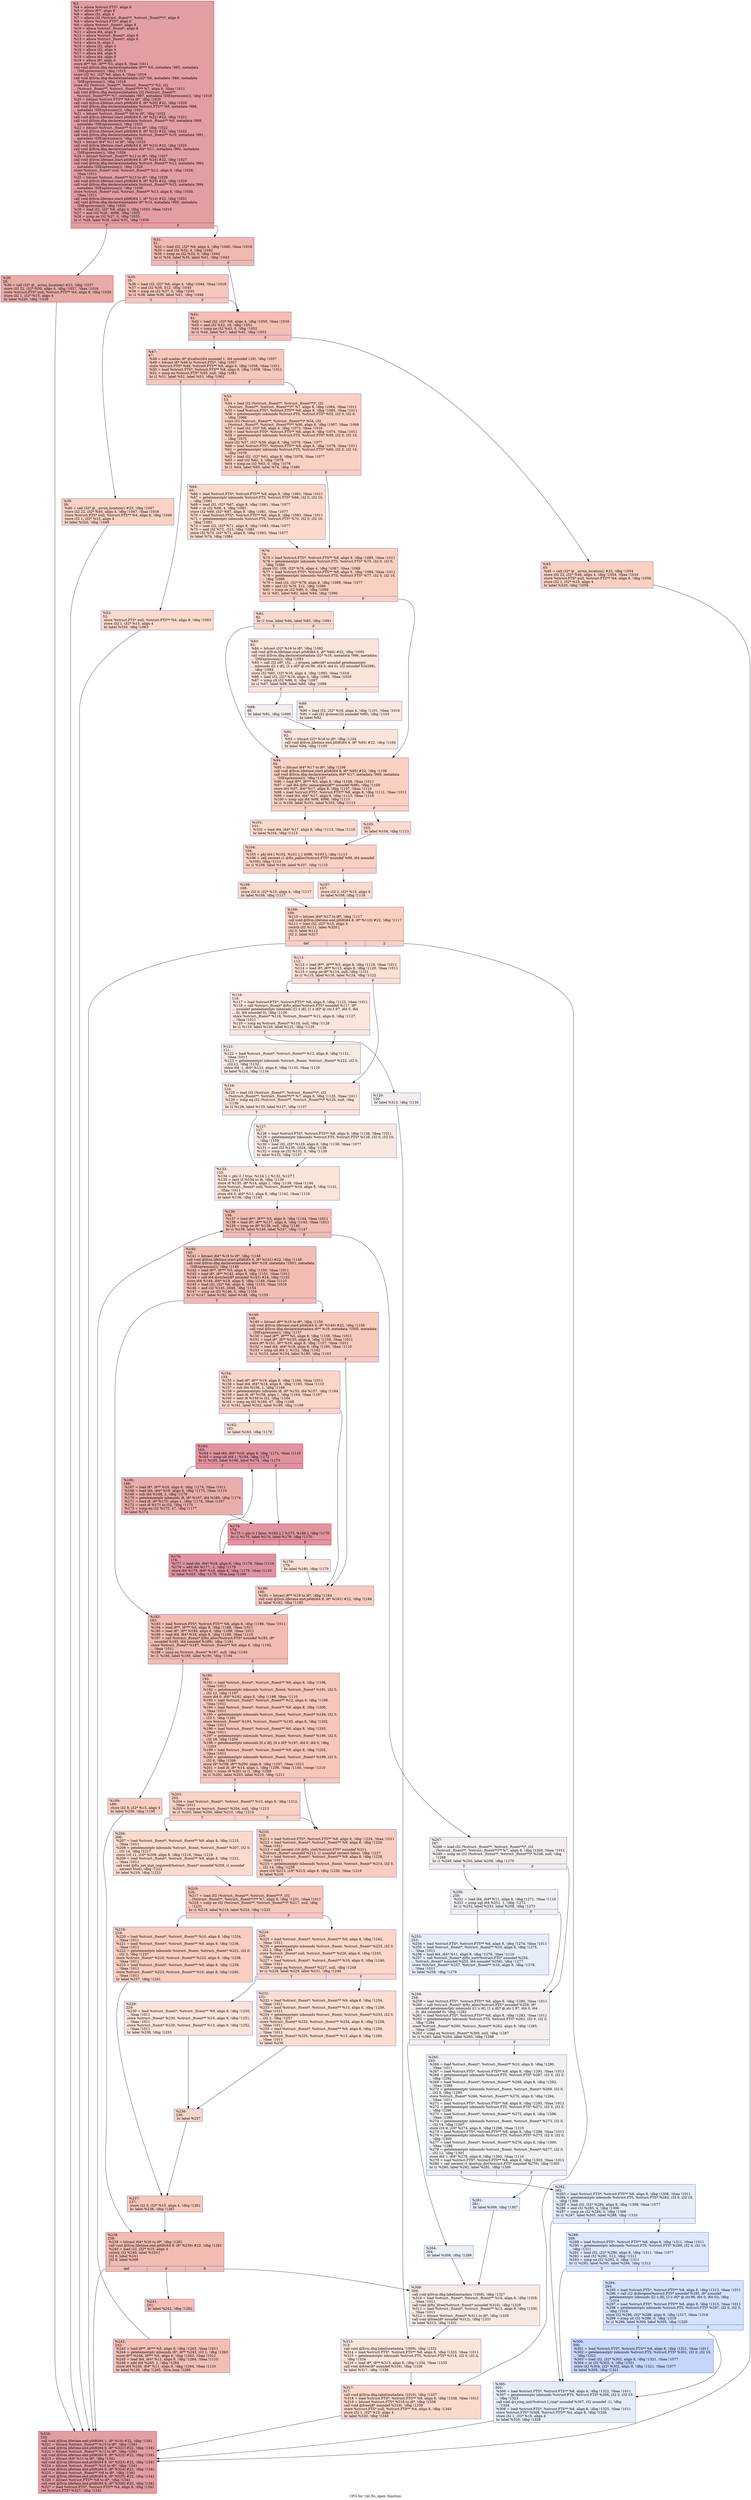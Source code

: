 digraph "CFG for 'rpl_fts_open' function" {
	label="CFG for 'rpl_fts_open' function";

	Node0x2392130 [shape=record,color="#b70d28ff", style=filled, fillcolor="#be242e70",label="{%3:\l  %4 = alloca %struct.FTS*, align 8\l  %5 = alloca i8**, align 8\l  %6 = alloca i32, align 4\l  %7 = alloca i32 (%struct._ftsent**, %struct._ftsent**)*, align 8\l  %8 = alloca %struct.FTS*, align 8\l  %9 = alloca %struct._ftsent*, align 8\l  %10 = alloca %struct._ftsent*, align 8\l  %11 = alloca i64, align 8\l  %12 = alloca %struct._ftsent*, align 8\l  %13 = alloca %struct._ftsent*, align 8\l  %14 = alloca i8, align 1\l  %15 = alloca i32, align 4\l  %16 = alloca i32, align 4\l  %17 = alloca i64, align 8\l  %18 = alloca i64, align 8\l  %19 = alloca i8*, align 8\l  store i8** %0, i8*** %5, align 8, !tbaa !1011\l  call void @llvm.dbg.declare(metadata i8*** %5, metadata !985, metadata\l... !DIExpression()), !dbg !1015\l  store i32 %1, i32* %6, align 4, !tbaa !1016\l  call void @llvm.dbg.declare(metadata i32* %6, metadata !986, metadata\l... !DIExpression()), !dbg !1018\l  store i32 (%struct._ftsent**, %struct._ftsent**)* %2, i32\l... (%struct._ftsent**, %struct._ftsent**)** %7, align 8, !tbaa !1011\l  call void @llvm.dbg.declare(metadata i32 (%struct._ftsent**,\l... %struct._ftsent**)** %7, metadata !987, metadata !DIExpression()), !dbg !1019\l  %20 = bitcast %struct.FTS** %8 to i8*, !dbg !1020\l  call void @llvm.lifetime.start.p0i8(i64 8, i8* %20) #22, !dbg !1020\l  call void @llvm.dbg.declare(metadata %struct.FTS** %8, metadata !988,\l... metadata !DIExpression()), !dbg !1021\l  %21 = bitcast %struct._ftsent** %9 to i8*, !dbg !1022\l  call void @llvm.lifetime.start.p0i8(i64 8, i8* %21) #22, !dbg !1022\l  call void @llvm.dbg.declare(metadata %struct._ftsent** %9, metadata !989,\l... metadata !DIExpression()), !dbg !1023\l  %22 = bitcast %struct._ftsent** %10 to i8*, !dbg !1022\l  call void @llvm.lifetime.start.p0i8(i64 8, i8* %22) #22, !dbg !1022\l  call void @llvm.dbg.declare(metadata %struct._ftsent** %10, metadata !991,\l... metadata !DIExpression()), !dbg !1024\l  %23 = bitcast i64* %11 to i8*, !dbg !1025\l  call void @llvm.lifetime.start.p0i8(i64 8, i8* %23) #22, !dbg !1025\l  call void @llvm.dbg.declare(metadata i64* %11, metadata !992, metadata\l... !DIExpression()), !dbg !1026\l  %24 = bitcast %struct._ftsent** %12 to i8*, !dbg !1027\l  call void @llvm.lifetime.start.p0i8(i64 8, i8* %24) #22, !dbg !1027\l  call void @llvm.dbg.declare(metadata %struct._ftsent** %12, metadata !993,\l... metadata !DIExpression()), !dbg !1028\l  store %struct._ftsent* null, %struct._ftsent** %12, align 8, !dbg !1028,\l... !tbaa !1011\l  %25 = bitcast %struct._ftsent** %13 to i8*, !dbg !1029\l  call void @llvm.lifetime.start.p0i8(i64 8, i8* %25) #22, !dbg !1029\l  call void @llvm.dbg.declare(metadata %struct._ftsent** %13, metadata !994,\l... metadata !DIExpression()), !dbg !1030\l  store %struct._ftsent* null, %struct._ftsent** %13, align 8, !dbg !1030,\l... !tbaa !1011\l  call void @llvm.lifetime.start.p0i8(i64 1, i8* %14) #22, !dbg !1031\l  call void @llvm.dbg.declare(metadata i8* %14, metadata !995, metadata\l... !DIExpression()), !dbg !1032\l  %26 = load i32, i32* %6, align 4, !dbg !1033, !tbaa !1016\l  %27 = and i32 %26, -4096, !dbg !1035\l  %28 = icmp ne i32 %27, 0, !dbg !1035\l  br i1 %28, label %29, label %31, !dbg !1036\l|{<s0>T|<s1>F}}"];
	Node0x2392130:s0 -> Node0x2392420;
	Node0x2392130:s1 -> Node0x2392470;
	Node0x2392420 [shape=record,color="#b70d28ff", style=filled, fillcolor="#cc403a70",label="{%29:\l29:                                               \l  %30 = call i32* @__errno_location() #23, !dbg !1037\l  store i32 22, i32* %30, align 4, !dbg !1037, !tbaa !1016\l  store %struct.FTS* null, %struct.FTS** %4, align 8, !dbg !1039\l  store i32 1, i32* %15, align 4\l  br label %320, !dbg !1039\l}"];
	Node0x2392420 -> Node0x2393aa0;
	Node0x2392470 [shape=record,color="#3d50c3ff", style=filled, fillcolor="#dc5d4a70",label="{%31:\l31:                                               \l  %32 = load i32, i32* %6, align 4, !dbg !1040, !tbaa !1016\l  %33 = and i32 %32, 4, !dbg !1042\l  %34 = icmp ne i32 %33, 0, !dbg !1042\l  br i1 %34, label %35, label %41, !dbg !1043\l|{<s0>T|<s1>F}}"];
	Node0x2392470:s0 -> Node0x23924c0;
	Node0x2392470:s1 -> Node0x2392560;
	Node0x23924c0 [shape=record,color="#3d50c3ff", style=filled, fillcolor="#ec7f6370",label="{%35:\l35:                                               \l  %36 = load i32, i32* %6, align 4, !dbg !1044, !tbaa !1016\l  %37 = and i32 %36, 512, !dbg !1045\l  %38 = icmp ne i32 %37, 0, !dbg !1045\l  br i1 %38, label %39, label %41, !dbg !1046\l|{<s0>T|<s1>F}}"];
	Node0x23924c0:s0 -> Node0x2392510;
	Node0x23924c0:s1 -> Node0x2392560;
	Node0x2392510 [shape=record,color="#3d50c3ff", style=filled, fillcolor="#f4987a70",label="{%39:\l39:                                               \l  %40 = call i32* @__errno_location() #23, !dbg !1047\l  store i32 22, i32* %40, align 4, !dbg !1047, !tbaa !1016\l  store %struct.FTS* null, %struct.FTS** %4, align 8, !dbg !1049\l  store i32 1, i32* %15, align 4\l  br label %320, !dbg !1049\l}"];
	Node0x2392510 -> Node0x2393aa0;
	Node0x2392560 [shape=record,color="#3d50c3ff", style=filled, fillcolor="#e36c5570",label="{%41:\l41:                                               \l  %42 = load i32, i32* %6, align 4, !dbg !1050, !tbaa !1016\l  %43 = and i32 %42, 18, !dbg !1052\l  %44 = icmp ne i32 %43, 0, !dbg !1052\l  br i1 %44, label %47, label %45, !dbg !1053\l|{<s0>T|<s1>F}}"];
	Node0x2392560:s0 -> Node0x2392600;
	Node0x2392560:s1 -> Node0x23925b0;
	Node0x23925b0 [shape=record,color="#3d50c3ff", style=filled, fillcolor="#f3947570",label="{%45:\l45:                                               \l  %46 = call i32* @__errno_location() #23, !dbg !1054\l  store i32 22, i32* %46, align 4, !dbg !1054, !tbaa !1016\l  store %struct.FTS* null, %struct.FTS** %4, align 8, !dbg !1056\l  store i32 1, i32* %15, align 4\l  br label %320, !dbg !1056\l}"];
	Node0x23925b0 -> Node0x2393aa0;
	Node0x2392600 [shape=record,color="#3d50c3ff", style=filled, fillcolor="#ec7f6370",label="{%47:\l47:                                               \l  %48 = call noalias i8* @calloc(i64 noundef 1, i64 noundef 128), !dbg !1057\l  %49 = bitcast i8* %48 to %struct.FTS*, !dbg !1057\l  store %struct.FTS* %49, %struct.FTS** %8, align 8, !dbg !1058, !tbaa !1011\l  %50 = load %struct.FTS*, %struct.FTS** %8, align 8, !dbg !1059, !tbaa !1011\l  %51 = icmp eq %struct.FTS* %50, null, !dbg !1061\l  br i1 %51, label %52, label %53, !dbg !1062\l|{<s0>T|<s1>F}}"];
	Node0x2392600:s0 -> Node0x2392650;
	Node0x2392600:s1 -> Node0x23926a0;
	Node0x2392650 [shape=record,color="#3d50c3ff", style=filled, fillcolor="#f7a88970",label="{%52:\l52:                                               \l  store %struct.FTS* null, %struct.FTS** %4, align 8, !dbg !1063\l  store i32 1, i32* %15, align 4\l  br label %320, !dbg !1063\l}"];
	Node0x2392650 -> Node0x2393aa0;
	Node0x23926a0 [shape=record,color="#3d50c3ff", style=filled, fillcolor="#f3947570",label="{%53:\l53:                                               \l  %54 = load i32 (%struct._ftsent**, %struct._ftsent**)*, i32\l... (%struct._ftsent**, %struct._ftsent**)** %7, align 8, !dbg !1064, !tbaa !1011\l  %55 = load %struct.FTS*, %struct.FTS** %8, align 8, !dbg !1065, !tbaa !1011\l  %56 = getelementptr inbounds %struct.FTS, %struct.FTS* %55, i32 0, i32 9,\l... !dbg !1066\l  store i32 (%struct._ftsent**, %struct._ftsent**)* %54, i32\l... (%struct._ftsent**, %struct._ftsent**)** %56, align 8, !dbg !1067, !tbaa !1068\l  %57 = load i32, i32* %6, align 4, !dbg !1073, !tbaa !1016\l  %58 = load %struct.FTS*, %struct.FTS** %8, align 8, !dbg !1074, !tbaa !1011\l  %59 = getelementptr inbounds %struct.FTS, %struct.FTS* %58, i32 0, i32 10,\l... !dbg !1075\l  store i32 %57, i32* %59, align 8, !dbg !1076, !tbaa !1077\l  %60 = load %struct.FTS*, %struct.FTS** %8, align 8, !dbg !1078, !tbaa !1011\l  %61 = getelementptr inbounds %struct.FTS, %struct.FTS* %60, i32 0, i32 10,\l... !dbg !1078\l  %62 = load i32, i32* %61, align 8, !dbg !1078, !tbaa !1077\l  %63 = and i32 %62, 2, !dbg !1078\l  %64 = icmp ne i32 %63, 0, !dbg !1078\l  br i1 %64, label %65, label %74, !dbg !1080\l|{<s0>T|<s1>F}}"];
	Node0x23926a0:s0 -> Node0x23926f0;
	Node0x23926a0:s1 -> Node0x2392740;
	Node0x23926f0 [shape=record,color="#3d50c3ff", style=filled, fillcolor="#f7ac8e70",label="{%65:\l65:                                               \l  %66 = load %struct.FTS*, %struct.FTS** %8, align 8, !dbg !1081, !tbaa !1011\l  %67 = getelementptr inbounds %struct.FTS, %struct.FTS* %66, i32 0, i32 10,\l... !dbg !1081\l  %68 = load i32, i32* %67, align 8, !dbg !1081, !tbaa !1077\l  %69 = or i32 %68, 4, !dbg !1081\l  store i32 %69, i32* %67, align 8, !dbg !1081, !tbaa !1077\l  %70 = load %struct.FTS*, %struct.FTS** %8, align 8, !dbg !1083, !tbaa !1011\l  %71 = getelementptr inbounds %struct.FTS, %struct.FTS* %70, i32 0, i32 10,\l... !dbg !1083\l  %72 = load i32, i32* %71, align 8, !dbg !1083, !tbaa !1077\l  %73 = and i32 %72, -513, !dbg !1083\l  store i32 %73, i32* %71, align 8, !dbg !1083, !tbaa !1077\l  br label %74, !dbg !1084\l}"];
	Node0x23926f0 -> Node0x2392740;
	Node0x2392740 [shape=record,color="#3d50c3ff", style=filled, fillcolor="#f3947570",label="{%74:\l74:                                               \l  %75 = load %struct.FTS*, %struct.FTS** %8, align 8, !dbg !1085, !tbaa !1011\l  %76 = getelementptr inbounds %struct.FTS, %struct.FTS* %75, i32 0, i32 6,\l... !dbg !1086\l  store i32 -100, i32* %76, align 4, !dbg !1087, !tbaa !1088\l  %77 = load %struct.FTS*, %struct.FTS** %8, align 8, !dbg !1089, !tbaa !1011\l  %78 = getelementptr inbounds %struct.FTS, %struct.FTS* %77, i32 0, i32 10,\l... !dbg !1089\l  %79 = load i32, i32* %78, align 8, !dbg !1089, !tbaa !1077\l  %80 = and i32 %79, 512, !dbg !1089\l  %81 = icmp ne i32 %80, 0, !dbg !1089\l  br i1 %81, label %82, label %94, !dbg !1090\l|{<s0>T|<s1>F}}"];
	Node0x2392740:s0 -> Node0x2392790;
	Node0x2392740:s1 -> Node0x2392920;
	Node0x2392790 [shape=record,color="#3d50c3ff", style=filled, fillcolor="#f7ac8e70",label="{%82:\l82:                                               \l  br i1 true, label %94, label %83, !dbg !1091\l|{<s0>T|<s1>F}}"];
	Node0x2392790:s0 -> Node0x2392920;
	Node0x2392790:s1 -> Node0x23927e0;
	Node0x23927e0 [shape=record,color="#3d50c3ff", style=filled, fillcolor="#f5c1a970",label="{%83:\l83:                                               \l  %84 = bitcast i32* %16 to i8*, !dbg !1092\l  call void @llvm.lifetime.start.p0i8(i64 4, i8* %84) #22, !dbg !1092\l  call void @llvm.dbg.declare(metadata i32* %16, metadata !996, metadata\l... !DIExpression()), !dbg !1093\l  %85 = call i32 (i8*, i32, ...) @open_safer(i8* noundef getelementptr\l... inbounds ([2 x i8], [2 x i8]* @.str.96, i64 0, i64 0), i32 noundef 524288),\l... !dbg !1094\l  store i32 %85, i32* %16, align 4, !dbg !1093, !tbaa !1016\l  %86 = load i32, i32* %16, align 4, !dbg !1095, !tbaa !1016\l  %87 = icmp slt i32 %86, 0, !dbg !1097\l  br i1 %87, label %88, label %89, !dbg !1098\l|{<s0>T|<s1>F}}"];
	Node0x23927e0:s0 -> Node0x2392830;
	Node0x23927e0:s1 -> Node0x2392880;
	Node0x2392830 [shape=record,color="#3d50c3ff", style=filled, fillcolor="#e8d6cc70",label="{%88:\l88:                                               \l  br label %92, !dbg !1099\l}"];
	Node0x2392830 -> Node0x23928d0;
	Node0x2392880 [shape=record,color="#3d50c3ff", style=filled, fillcolor="#f1ccb870",label="{%89:\l89:                                               \l  %90 = load i32, i32* %16, align 4, !dbg !1101, !tbaa !1016\l  %91 = call i32 @close(i32 noundef %90), !dbg !1103\l  br label %92\l}"];
	Node0x2392880 -> Node0x23928d0;
	Node0x23928d0 [shape=record,color="#3d50c3ff", style=filled, fillcolor="#f5c1a970",label="{%92:\l92:                                               \l  %93 = bitcast i32* %16 to i8*, !dbg !1104\l  call void @llvm.lifetime.end.p0i8(i64 4, i8* %93) #22, !dbg !1104\l  br label %94, !dbg !1105\l}"];
	Node0x23928d0 -> Node0x2392920;
	Node0x2392920 [shape=record,color="#3d50c3ff", style=filled, fillcolor="#f3947570",label="{%94:\l94:                                               \l  %95 = bitcast i64* %17 to i8*, !dbg !1106\l  call void @llvm.lifetime.start.p0i8(i64 8, i8* %95) #22, !dbg !1106\l  call void @llvm.dbg.declare(metadata i64* %17, metadata !999, metadata\l... !DIExpression()), !dbg !1107\l  %96 = load i8**, i8*** %5, align 8, !dbg !1108, !tbaa !1011\l  %97 = call i64 @fts_maxarglen(i8** noundef %96), !dbg !1109\l  store i64 %97, i64* %17, align 8, !dbg !1107, !tbaa !1110\l  %98 = load %struct.FTS*, %struct.FTS** %8, align 8, !dbg !1111, !tbaa !1011\l  %99 = load i64, i64* %17, align 8, !dbg !1113, !tbaa !1110\l  %100 = icmp ugt i64 %99, 4096, !dbg !1113\l  br i1 %100, label %101, label %103, !dbg !1113\l|{<s0>T|<s1>F}}"];
	Node0x2392920:s0 -> Node0x2392970;
	Node0x2392920:s1 -> Node0x23929c0;
	Node0x2392970 [shape=record,color="#3d50c3ff", style=filled, fillcolor="#f7ac8e70",label="{%101:\l101:                                              \l  %102 = load i64, i64* %17, align 8, !dbg !1113, !tbaa !1110\l  br label %104, !dbg !1113\l}"];
	Node0x2392970 -> Node0x2392a10;
	Node0x23929c0 [shape=record,color="#3d50c3ff", style=filled, fillcolor="#f7ac8e70",label="{%103:\l103:                                              \l  br label %104, !dbg !1113\l}"];
	Node0x23929c0 -> Node0x2392a10;
	Node0x2392a10 [shape=record,color="#3d50c3ff", style=filled, fillcolor="#f3947570",label="{%104:\l104:                                              \l  %105 = phi i64 [ %102, %101 ], [ 4096, %103 ], !dbg !1113\l  %106 = call zeroext i1 @fts_palloc(%struct.FTS* noundef %98, i64 noundef\l... %105), !dbg !1114\l  br i1 %106, label %108, label %107, !dbg !1115\l|{<s0>T|<s1>F}}"];
	Node0x2392a10:s0 -> Node0x2392ab0;
	Node0x2392a10:s1 -> Node0x2392a60;
	Node0x2392a60 [shape=record,color="#3d50c3ff", style=filled, fillcolor="#f7ac8e70",label="{%107:\l107:                                              \l  store i32 2, i32* %15, align 4\l  br label %109, !dbg !1116\l}"];
	Node0x2392a60 -> Node0x2392b00;
	Node0x2392ab0 [shape=record,color="#3d50c3ff", style=filled, fillcolor="#f7ac8e70",label="{%108:\l108:                                              \l  store i32 0, i32* %15, align 4, !dbg !1117\l  br label %109, !dbg !1117\l}"];
	Node0x2392ab0 -> Node0x2392b00;
	Node0x2392b00 [shape=record,color="#3d50c3ff", style=filled, fillcolor="#f3947570",label="{%109:\l109:                                              \l  %110 = bitcast i64* %17 to i8*, !dbg !1117\l  call void @llvm.lifetime.end.p0i8(i64 8, i8* %110) #22, !dbg !1117\l  %111 = load i32, i32* %15, align 4\l  switch i32 %111, label %320 [\l    i32 0, label %112\l    i32 2, label %317\l  ]\l|{<s0>def|<s1>0|<s2>2}}"];
	Node0x2392b00:s0 -> Node0x2393aa0;
	Node0x2392b00:s1 -> Node0x2392b50;
	Node0x2392b00:s2 -> Node0x2393a50;
	Node0x2392b50 [shape=record,color="#3d50c3ff", style=filled, fillcolor="#f7b99e70",label="{%112:\l112:                                              \l  %113 = load i8**, i8*** %5, align 8, !dbg !1118, !tbaa !1011\l  %114 = load i8*, i8** %113, align 8, !dbg !1120, !tbaa !1011\l  %115 = icmp ne i8* %114, null, !dbg !1121\l  br i1 %115, label %116, label %124, !dbg !1122\l|{<s0>T|<s1>F}}"];
	Node0x2392b50:s0 -> Node0x2392ba0;
	Node0x2392b50:s1 -> Node0x2392c90;
	Node0x2392ba0 [shape=record,color="#3d50c3ff", style=filled, fillcolor="#f3c7b170",label="{%116:\l116:                                              \l  %117 = load %struct.FTS*, %struct.FTS** %8, align 8, !dbg !1123, !tbaa !1011\l  %118 = call %struct._ftsent* @fts_alloc(%struct.FTS* noundef %117, i8*\l... noundef getelementptr inbounds ([1 x i8], [1 x i8]* @.str.1.97, i64 0, i64\l... 0), i64 noundef 0), !dbg !1126\l  store %struct._ftsent* %118, %struct._ftsent** %12, align 8, !dbg !1127,\l... !tbaa !1011\l  %119 = icmp eq %struct._ftsent* %118, null, !dbg !1128\l  br i1 %119, label %120, label %121, !dbg !1129\l|{<s0>T|<s1>F}}"];
	Node0x2392ba0:s0 -> Node0x2392bf0;
	Node0x2392ba0:s1 -> Node0x2392c40;
	Node0x2392bf0 [shape=record,color="#3d50c3ff", style=filled, fillcolor="#e3d9d370",label="{%120:\l120:                                              \l  br label %313, !dbg !1130\l}"];
	Node0x2392bf0 -> Node0x2393a00;
	Node0x2392c40 [shape=record,color="#3d50c3ff", style=filled, fillcolor="#eed0c070",label="{%121:\l121:                                              \l  %122 = load %struct._ftsent*, %struct._ftsent** %12, align 8, !dbg !1131,\l... !tbaa !1011\l  %123 = getelementptr inbounds %struct._ftsent, %struct._ftsent* %122, i32 0,\l... i32 12, !dbg !1132\l  store i64 -1, i64* %123, align 8, !dbg !1133, !tbaa !1110\l  br label %124, !dbg !1134\l}"];
	Node0x2392c40 -> Node0x2392c90;
	Node0x2392c90 [shape=record,color="#3d50c3ff", style=filled, fillcolor="#f5c1a970",label="{%124:\l124:                                              \l  %125 = load i32 (%struct._ftsent**, %struct._ftsent**)*, i32\l... (%struct._ftsent**, %struct._ftsent**)** %7, align 8, !dbg !1135, !tbaa !1011\l  %126 = icmp eq i32 (%struct._ftsent**, %struct._ftsent**)* %125, null, !dbg\l... !1136\l  br i1 %126, label %133, label %127, !dbg !1137\l|{<s0>T|<s1>F}}"];
	Node0x2392c90:s0 -> Node0x2392d30;
	Node0x2392c90:s1 -> Node0x2392ce0;
	Node0x2392ce0 [shape=record,color="#3d50c3ff", style=filled, fillcolor="#f1ccb870",label="{%127:\l127:                                              \l  %128 = load %struct.FTS*, %struct.FTS** %8, align 8, !dbg !1138, !tbaa !1011\l  %129 = getelementptr inbounds %struct.FTS, %struct.FTS* %128, i32 0, i32 10,\l... !dbg !1138\l  %130 = load i32, i32* %129, align 8, !dbg !1138, !tbaa !1077\l  %131 = and i32 %130, 1024, !dbg !1138\l  %132 = icmp ne i32 %131, 0, !dbg !1138\l  br label %133, !dbg !1137\l}"];
	Node0x2392ce0 -> Node0x2392d30;
	Node0x2392d30 [shape=record,color="#3d50c3ff", style=filled, fillcolor="#f5c1a970",label="{%133:\l133:                                              \l  %134 = phi i1 [ true, %124 ], [ %132, %127 ]\l  %135 = zext i1 %134 to i8, !dbg !1139\l  store i8 %135, i8* %14, align 1, !dbg !1139, !tbaa !1140\l  store %struct._ftsent* null, %struct._ftsent** %10, align 8, !dbg !1141,\l... !tbaa !1011\l  store i64 0, i64* %11, align 8, !dbg !1142, !tbaa !1110\l  br label %136, !dbg !1143\l}"];
	Node0x2392d30 -> Node0x2392d80;
	Node0x2392d80 [shape=record,color="#3d50c3ff", style=filled, fillcolor="#e1675170",label="{%136:\l136:                                              \l  %137 = load i8**, i8*** %5, align 8, !dbg !1144, !tbaa !1011\l  %138 = load i8*, i8** %137, align 8, !dbg !1145, !tbaa !1011\l  %139 = icmp ne i8* %138, null, !dbg !1146\l  br i1 %139, label %140, label %247, !dbg !1147\l|{<s0>T|<s1>F}}"];
	Node0x2392d80:s0 -> Node0x2392dd0;
	Node0x2392d80:s1 -> Node0x23935f0;
	Node0x2392dd0 [shape=record,color="#3d50c3ff", style=filled, fillcolor="#e1675170",label="{%140:\l140:                                              \l  %141 = bitcast i64* %18 to i8*, !dbg !1148\l  call void @llvm.lifetime.start.p0i8(i64 8, i8* %141) #22, !dbg !1148\l  call void @llvm.dbg.declare(metadata i64* %18, metadata !1001, metadata\l... !DIExpression()), !dbg !1149\l  %142 = load i8**, i8*** %5, align 8, !dbg !1150, !tbaa !1011\l  %143 = load i8*, i8** %142, align 8, !dbg !1151, !tbaa !1011\l  %144 = call i64 @strlen(i8* noundef %143) #24, !dbg !1152\l  store i64 %144, i64* %18, align 8, !dbg !1149, !tbaa !1110\l  %145 = load i32, i32* %6, align 4, !dbg !1153, !tbaa !1016\l  %146 = and i32 %145, 2048, !dbg !1154\l  %147 = icmp ne i32 %146, 0, !dbg !1154\l  br i1 %147, label %182, label %148, !dbg !1155\l|{<s0>T|<s1>F}}"];
	Node0x2392dd0:s0 -> Node0x23930f0;
	Node0x2392dd0:s1 -> Node0x2392e20;
	Node0x2392e20 [shape=record,color="#3d50c3ff", style=filled, fillcolor="#ef886b70",label="{%148:\l148:                                              \l  %149 = bitcast i8** %19 to i8*, !dbg !1156\l  call void @llvm.lifetime.start.p0i8(i64 8, i8* %149) #22, !dbg !1156\l  call void @llvm.dbg.declare(metadata i8** %19, metadata !1005, metadata\l... !DIExpression()), !dbg !1157\l  %150 = load i8**, i8*** %5, align 8, !dbg !1158, !tbaa !1011\l  %151 = load i8*, i8** %150, align 8, !dbg !1159, !tbaa !1011\l  store i8* %151, i8** %19, align 8, !dbg !1157, !tbaa !1011\l  %152 = load i64, i64* %18, align 8, !dbg !1160, !tbaa !1110\l  %153 = icmp ult i64 2, %152, !dbg !1162\l  br i1 %153, label %154, label %180, !dbg !1163\l|{<s0>T|<s1>F}}"];
	Node0x2392e20:s0 -> Node0x2392e70;
	Node0x2392e20:s1 -> Node0x23930a0;
	Node0x2392e70 [shape=record,color="#3d50c3ff", style=filled, fillcolor="#f5a08170",label="{%154:\l154:                                              \l  %155 = load i8*, i8** %19, align 8, !dbg !1164, !tbaa !1011\l  %156 = load i64, i64* %18, align 8, !dbg !1165, !tbaa !1110\l  %157 = sub i64 %156, 1, !dbg !1166\l  %158 = getelementptr inbounds i8, i8* %155, i64 %157, !dbg !1164\l  %159 = load i8, i8* %158, align 1, !dbg !1164, !tbaa !1167\l  %160 = sext i8 %159 to i32, !dbg !1164\l  %161 = icmp eq i32 %160, 47, !dbg !1168\l  br i1 %161, label %162, label %180, !dbg !1169\l|{<s0>T|<s1>F}}"];
	Node0x2392e70:s0 -> Node0x2392ec0;
	Node0x2392e70:s1 -> Node0x23930a0;
	Node0x2392ec0 [shape=record,color="#3d50c3ff", style=filled, fillcolor="#f7b99e70",label="{%162:\l162:                                              \l  br label %163, !dbg !1170\l}"];
	Node0x2392ec0 -> Node0x2392f10;
	Node0x2392f10 [shape=record,color="#b70d28ff", style=filled, fillcolor="#b70d2870",label="{%163:\l163:                                              \l  %164 = load i64, i64* %18, align 8, !dbg !1171, !tbaa !1110\l  %165 = icmp ult i64 1, %164, !dbg !1172\l  br i1 %165, label %166, label %174, !dbg !1173\l|{<s0>T|<s1>F}}"];
	Node0x2392f10:s0 -> Node0x2392f60;
	Node0x2392f10:s1 -> Node0x2392fb0;
	Node0x2392f60 [shape=record,color="#3d50c3ff", style=filled, fillcolor="#d0473d70",label="{%166:\l166:                                              \l  %167 = load i8*, i8** %19, align 8, !dbg !1174, !tbaa !1011\l  %168 = load i64, i64* %18, align 8, !dbg !1175, !tbaa !1110\l  %169 = sub i64 %168, 2, !dbg !1176\l  %170 = getelementptr inbounds i8, i8* %167, i64 %169, !dbg !1174\l  %171 = load i8, i8* %170, align 1, !dbg !1174, !tbaa !1167\l  %172 = sext i8 %171 to i32, !dbg !1174\l  %173 = icmp eq i32 %172, 47, !dbg !1177\l  br label %174\l}"];
	Node0x2392f60 -> Node0x2392fb0;
	Node0x2392fb0 [shape=record,color="#b70d28ff", style=filled, fillcolor="#b70d2870",label="{%174:\l174:                                              \l  %175 = phi i1 [ false, %163 ], [ %173, %166 ], !dbg !1178\l  br i1 %175, label %176, label %179, !dbg !1170\l|{<s0>T|<s1>F}}"];
	Node0x2392fb0:s0 -> Node0x2393000;
	Node0x2392fb0:s1 -> Node0x2393050;
	Node0x2393000 [shape=record,color="#b70d28ff", style=filled, fillcolor="#b70d2870",label="{%176:\l176:                                              \l  %177 = load i64, i64* %18, align 8, !dbg !1179, !tbaa !1110\l  %178 = add i64 %177, -1, !dbg !1179\l  store i64 %178, i64* %18, align 8, !dbg !1179, !tbaa !1110\l  br label %163, !dbg !1170, !llvm.loop !1180\l}"];
	Node0x2393000 -> Node0x2392f10;
	Node0x2393050 [shape=record,color="#3d50c3ff", style=filled, fillcolor="#f7b99e70",label="{%179:\l179:                                              \l  br label %180, !dbg !1170\l}"];
	Node0x2393050 -> Node0x23930a0;
	Node0x23930a0 [shape=record,color="#3d50c3ff", style=filled, fillcolor="#ef886b70",label="{%180:\l180:                                              \l  %181 = bitcast i8** %19 to i8*, !dbg !1184\l  call void @llvm.lifetime.end.p0i8(i64 8, i8* %181) #22, !dbg !1184\l  br label %182, !dbg !1185\l}"];
	Node0x23930a0 -> Node0x23930f0;
	Node0x23930f0 [shape=record,color="#3d50c3ff", style=filled, fillcolor="#e1675170",label="{%182:\l182:                                              \l  %183 = load %struct.FTS*, %struct.FTS** %8, align 8, !dbg !1186, !tbaa !1011\l  %184 = load i8**, i8*** %5, align 8, !dbg !1188, !tbaa !1011\l  %185 = load i8*, i8** %184, align 8, !dbg !1189, !tbaa !1011\l  %186 = load i64, i64* %18, align 8, !dbg !1190, !tbaa !1110\l  %187 = call %struct._ftsent* @fts_alloc(%struct.FTS* noundef %183, i8*\l... noundef %185, i64 noundef %186), !dbg !1191\l  store %struct._ftsent* %187, %struct._ftsent** %9, align 8, !dbg !1192,\l... !tbaa !1011\l  %188 = icmp eq %struct._ftsent* %187, null, !dbg !1193\l  br i1 %188, label %189, label %190, !dbg !1194\l|{<s0>T|<s1>F}}"];
	Node0x23930f0:s0 -> Node0x2393140;
	Node0x23930f0:s1 -> Node0x2393190;
	Node0x2393140 [shape=record,color="#3d50c3ff", style=filled, fillcolor="#f2907270",label="{%189:\l189:                                              \l  store i32 9, i32* %15, align 4\l  br label %238, !dbg !1195\l}"];
	Node0x2393140 -> Node0x2393500;
	Node0x2393190 [shape=record,color="#3d50c3ff", style=filled, fillcolor="#ec7f6370",label="{%190:\l190:                                              \l  %191 = load %struct._ftsent*, %struct._ftsent** %9, align 8, !dbg !1196,\l... !tbaa !1011\l  %192 = getelementptr inbounds %struct._ftsent, %struct._ftsent* %191, i32 0,\l... i32 12, !dbg !1197\l  store i64 0, i64* %192, align 8, !dbg !1198, !tbaa !1110\l  %193 = load %struct._ftsent*, %struct._ftsent** %12, align 8, !dbg !1199,\l... !tbaa !1011\l  %194 = load %struct._ftsent*, %struct._ftsent** %9, align 8, !dbg !1200,\l... !tbaa !1011\l  %195 = getelementptr inbounds %struct._ftsent, %struct._ftsent* %194, i32 0,\l... i32 1, !dbg !1201\l  store %struct._ftsent* %193, %struct._ftsent** %195, align 8, !dbg !1202,\l... !tbaa !1011\l  %196 = load %struct._ftsent*, %struct._ftsent** %9, align 8, !dbg !1203,\l... !tbaa !1011\l  %197 = getelementptr inbounds %struct._ftsent, %struct._ftsent* %196, i32 0,\l... i32 18, !dbg !1204\l  %198 = getelementptr inbounds [0 x i8], [0 x i8]* %197, i64 0, i64 0, !dbg\l... !1203\l  %199 = load %struct._ftsent*, %struct._ftsent** %9, align 8, !dbg !1205,\l... !tbaa !1011\l  %200 = getelementptr inbounds %struct._ftsent, %struct._ftsent* %199, i32 0,\l... i32 6, !dbg !1206\l  store i8* %198, i8** %200, align 8, !dbg !1207, !tbaa !1011\l  %201 = load i8, i8* %14, align 1, !dbg !1208, !tbaa !1140, !range !1210\l  %202 = trunc i8 %201 to i1, !dbg !1208\l  br i1 %202, label %203, label %210, !dbg !1211\l|{<s0>T|<s1>F}}"];
	Node0x2393190:s0 -> Node0x23931e0;
	Node0x2393190:s1 -> Node0x2393280;
	Node0x23931e0 [shape=record,color="#3d50c3ff", style=filled, fillcolor="#f4987a70",label="{%203:\l203:                                              \l  %204 = load %struct._ftsent*, %struct._ftsent** %10, align 8, !dbg !1212,\l... !tbaa !1011\l  %205 = icmp ne %struct._ftsent* %204, null, !dbg !1213\l  br i1 %205, label %206, label %210, !dbg !1214\l|{<s0>T|<s1>F}}"];
	Node0x23931e0:s0 -> Node0x2393230;
	Node0x23931e0:s1 -> Node0x2393280;
	Node0x2393230 [shape=record,color="#3d50c3ff", style=filled, fillcolor="#f7ac8e70",label="{%206:\l206:                                              \l  %207 = load %struct._ftsent*, %struct._ftsent** %9, align 8, !dbg !1215,\l... !tbaa !1011\l  %208 = getelementptr inbounds %struct._ftsent, %struct._ftsent* %207, i32 0,\l... i32 14, !dbg !1217\l  store i16 11, i16* %208, align 8, !dbg !1218, !tbaa !1219\l  %209 = load %struct._ftsent*, %struct._ftsent** %9, align 8, !dbg !1221,\l... !tbaa !1011\l  call void @fts_set_stat_required(%struct._ftsent* noundef %209, i1 noundef\l... zeroext true), !dbg !1222\l  br label %216, !dbg !1223\l}"];
	Node0x2393230 -> Node0x23932d0;
	Node0x2393280 [shape=record,color="#3d50c3ff", style=filled, fillcolor="#f08b6e70",label="{%210:\l210:                                              \l  %211 = load %struct.FTS*, %struct.FTS** %8, align 8, !dbg !1224, !tbaa !1011\l  %212 = load %struct._ftsent*, %struct._ftsent** %9, align 8, !dbg !1226,\l... !tbaa !1011\l  %213 = call zeroext i16 @fts_stat(%struct.FTS* noundef %211,\l... %struct._ftsent* noundef %212, i1 noundef zeroext false), !dbg !1227\l  %214 = load %struct._ftsent*, %struct._ftsent** %9, align 8, !dbg !1228,\l... !tbaa !1011\l  %215 = getelementptr inbounds %struct._ftsent, %struct._ftsent* %214, i32 0,\l... i32 14, !dbg !1229\l  store i16 %213, i16* %215, align 8, !dbg !1230, !tbaa !1219\l  br label %216\l}"];
	Node0x2393280 -> Node0x23932d0;
	Node0x23932d0 [shape=record,color="#3d50c3ff", style=filled, fillcolor="#ec7f6370",label="{%216:\l216:                                              \l  %217 = load i32 (%struct._ftsent**, %struct._ftsent**)*, i32\l... (%struct._ftsent**, %struct._ftsent**)** %7, align 8, !dbg !1231, !tbaa !1011\l  %218 = icmp ne i32 (%struct._ftsent**, %struct._ftsent**)* %217, null, !dbg\l... !1231\l  br i1 %218, label %219, label %224, !dbg !1233\l|{<s0>T|<s1>F}}"];
	Node0x23932d0:s0 -> Node0x2393320;
	Node0x23932d0:s1 -> Node0x2393370;
	Node0x2393320 [shape=record,color="#3d50c3ff", style=filled, fillcolor="#f2907270",label="{%219:\l219:                                              \l  %220 = load %struct._ftsent*, %struct._ftsent** %10, align 8, !dbg !1234,\l... !tbaa !1011\l  %221 = load %struct._ftsent*, %struct._ftsent** %9, align 8, !dbg !1236,\l... !tbaa !1011\l  %222 = getelementptr inbounds %struct._ftsent, %struct._ftsent* %221, i32 0,\l... i32 2, !dbg !1237\l  store %struct._ftsent* %220, %struct._ftsent** %222, align 8, !dbg !1238,\l... !tbaa !1011\l  %223 = load %struct._ftsent*, %struct._ftsent** %9, align 8, !dbg !1239,\l... !tbaa !1011\l  store %struct._ftsent* %223, %struct._ftsent** %10, align 8, !dbg !1240,\l... !tbaa !1011\l  br label %237, !dbg !1241\l}"];
	Node0x2393320 -> Node0x23934b0;
	Node0x2393370 [shape=record,color="#3d50c3ff", style=filled, fillcolor="#f6a38570",label="{%224:\l224:                                              \l  %225 = load %struct._ftsent*, %struct._ftsent** %9, align 8, !dbg !1242,\l... !tbaa !1011\l  %226 = getelementptr inbounds %struct._ftsent, %struct._ftsent* %225, i32 0,\l... i32 2, !dbg !1244\l  store %struct._ftsent* null, %struct._ftsent** %226, align 8, !dbg !1245,\l... !tbaa !1011\l  %227 = load %struct._ftsent*, %struct._ftsent** %10, align 8, !dbg !1246,\l... !tbaa !1011\l  %228 = icmp eq %struct._ftsent* %227, null, !dbg !1248\l  br i1 %228, label %229, label %231, !dbg !1249\l|{<s0>T|<s1>F}}"];
	Node0x2393370:s0 -> Node0x23933c0;
	Node0x2393370:s1 -> Node0x2393410;
	Node0x23933c0 [shape=record,color="#3d50c3ff", style=filled, fillcolor="#f5c1a970",label="{%229:\l229:                                              \l  %230 = load %struct._ftsent*, %struct._ftsent** %9, align 8, !dbg !1250,\l... !tbaa !1011\l  store %struct._ftsent* %230, %struct._ftsent** %10, align 8, !dbg !1251,\l... !tbaa !1011\l  store %struct._ftsent* %230, %struct._ftsent** %13, align 8, !dbg !1252,\l... !tbaa !1011\l  br label %236, !dbg !1253\l}"];
	Node0x23933c0 -> Node0x2393460;
	Node0x2393410 [shape=record,color="#3d50c3ff", style=filled, fillcolor="#f7b39670",label="{%231:\l231:                                              \l  %232 = load %struct._ftsent*, %struct._ftsent** %9, align 8, !dbg !1254,\l... !tbaa !1011\l  %233 = load %struct._ftsent*, %struct._ftsent** %13, align 8, !dbg !1256,\l... !tbaa !1011\l  %234 = getelementptr inbounds %struct._ftsent, %struct._ftsent* %233, i32 0,\l... i32 2, !dbg !1257\l  store %struct._ftsent* %232, %struct._ftsent** %234, align 8, !dbg !1258,\l... !tbaa !1011\l  %235 = load %struct._ftsent*, %struct._ftsent** %9, align 8, !dbg !1259,\l... !tbaa !1011\l  store %struct._ftsent* %235, %struct._ftsent** %13, align 8, !dbg !1260,\l... !tbaa !1011\l  br label %236\l}"];
	Node0x2393410 -> Node0x2393460;
	Node0x2393460 [shape=record,color="#3d50c3ff", style=filled, fillcolor="#f6a38570",label="{%236:\l236:                                              \l  br label %237\l}"];
	Node0x2393460 -> Node0x23934b0;
	Node0x23934b0 [shape=record,color="#3d50c3ff", style=filled, fillcolor="#ec7f6370",label="{%237:\l237:                                              \l  store i32 0, i32* %15, align 4, !dbg !1261\l  br label %238, !dbg !1261\l}"];
	Node0x23934b0 -> Node0x2393500;
	Node0x2393500 [shape=record,color="#3d50c3ff", style=filled, fillcolor="#e1675170",label="{%238:\l238:                                              \l  %239 = bitcast i64* %18 to i8*, !dbg !1261\l  call void @llvm.lifetime.end.p0i8(i64 8, i8* %239) #22, !dbg !1261\l  %240 = load i32, i32* %15, align 4\l  switch i32 %240, label %320 [\l    i32 0, label %241\l    i32 9, label %309\l  ]\l|{<s0>def|<s1>0|<s2>9}}"];
	Node0x2393500:s0 -> Node0x2393aa0;
	Node0x2393500:s1 -> Node0x2393550;
	Node0x2393500:s2 -> Node0x23939b0;
	Node0x2393550 [shape=record,color="#3d50c3ff", style=filled, fillcolor="#e36c5570",label="{%241:\l241:                                              \l  br label %242, !dbg !1262\l}"];
	Node0x2393550 -> Node0x23935a0;
	Node0x23935a0 [shape=record,color="#3d50c3ff", style=filled, fillcolor="#e36c5570",label="{%242:\l242:                                              \l  %243 = load i8**, i8*** %5, align 8, !dbg !1263, !tbaa !1011\l  %244 = getelementptr inbounds i8*, i8** %243, i32 1, !dbg !1263\l  store i8** %244, i8*** %5, align 8, !dbg !1263, !tbaa !1011\l  %245 = load i64, i64* %11, align 8, !dbg !1264, !tbaa !1110\l  %246 = add i64 %245, 1, !dbg !1264\l  store i64 %246, i64* %11, align 8, !dbg !1264, !tbaa !1110\l  br label %136, !dbg !1265, !llvm.loop !1266\l}"];
	Node0x23935a0 -> Node0x2392d80;
	Node0x23935f0 [shape=record,color="#3d50c3ff", style=filled, fillcolor="#e5d8d170",label="{%247:\l247:                                              \l  %248 = load i32 (%struct._ftsent**, %struct._ftsent**)*, i32\l... (%struct._ftsent**, %struct._ftsent**)** %7, align 8, !dbg !1268, !tbaa !1011\l  %249 = icmp ne i32 (%struct._ftsent**, %struct._ftsent**)* %248, null, !dbg\l... !1268\l  br i1 %249, label %250, label %258, !dbg !1270\l|{<s0>T|<s1>F}}"];
	Node0x23935f0:s0 -> Node0x2393640;
	Node0x23935f0:s1 -> Node0x23936e0;
	Node0x2393640 [shape=record,color="#3d50c3ff", style=filled, fillcolor="#dbdcde70",label="{%250:\l250:                                              \l  %251 = load i64, i64* %11, align 8, !dbg !1271, !tbaa !1110\l  %252 = icmp ugt i64 %251, 1, !dbg !1272\l  br i1 %252, label %253, label %258, !dbg !1273\l|{<s0>T|<s1>F}}"];
	Node0x2393640:s0 -> Node0x2393690;
	Node0x2393640:s1 -> Node0x23936e0;
	Node0x2393690 [shape=record,color="#3d50c3ff", style=filled, fillcolor="#c7d7f070",label="{%253:\l253:                                              \l  %254 = load %struct.FTS*, %struct.FTS** %8, align 8, !dbg !1274, !tbaa !1011\l  %255 = load %struct._ftsent*, %struct._ftsent** %10, align 8, !dbg !1275,\l... !tbaa !1011\l  %256 = load i64, i64* %11, align 8, !dbg !1276, !tbaa !1110\l  %257 = call %struct._ftsent* @fts_sort(%struct.FTS* noundef %254,\l... %struct._ftsent* noundef %255, i64 noundef %256), !dbg !1277\l  store %struct._ftsent* %257, %struct._ftsent** %10, align 8, !dbg !1278,\l... !tbaa !1011\l  br label %258, !dbg !1279\l}"];
	Node0x2393690 -> Node0x23936e0;
	Node0x23936e0 [shape=record,color="#3d50c3ff", style=filled, fillcolor="#e5d8d170",label="{%258:\l258:                                              \l  %259 = load %struct.FTS*, %struct.FTS** %8, align 8, !dbg !1280, !tbaa !1011\l  %260 = call %struct._ftsent* @fts_alloc(%struct.FTS* noundef %259, i8*\l... noundef getelementptr inbounds ([1 x i8], [1 x i8]* @.str.1.97, i64 0, i64\l... 0), i64 noundef 0), !dbg !1282\l  %261 = load %struct.FTS*, %struct.FTS** %8, align 8, !dbg !1283, !tbaa !1011\l  %262 = getelementptr inbounds %struct.FTS, %struct.FTS* %261, i32 0, i32 0,\l... !dbg !1284\l  store %struct._ftsent* %260, %struct._ftsent** %262, align 8, !dbg !1285,\l... !tbaa !1286\l  %263 = icmp eq %struct._ftsent* %260, null, !dbg !1287\l  br i1 %263, label %264, label %265, !dbg !1288\l|{<s0>T|<s1>F}}"];
	Node0x23936e0:s0 -> Node0x2393730;
	Node0x23936e0:s1 -> Node0x2393780;
	Node0x2393730 [shape=record,color="#3d50c3ff", style=filled, fillcolor="#cedaeb70",label="{%264:\l264:                                              \l  br label %309, !dbg !1289\l}"];
	Node0x2393730 -> Node0x23939b0;
	Node0x2393780 [shape=record,color="#3d50c3ff", style=filled, fillcolor="#dbdcde70",label="{%265:\l265:                                              \l  %266 = load %struct._ftsent*, %struct._ftsent** %10, align 8, !dbg !1290,\l... !tbaa !1011\l  %267 = load %struct.FTS*, %struct.FTS** %8, align 8, !dbg !1291, !tbaa !1011\l  %268 = getelementptr inbounds %struct.FTS, %struct.FTS* %267, i32 0, i32 0,\l... !dbg !1292\l  %269 = load %struct._ftsent*, %struct._ftsent** %268, align 8, !dbg !1292,\l... !tbaa !1286\l  %270 = getelementptr inbounds %struct._ftsent, %struct._ftsent* %269, i32 0,\l... i32 2, !dbg !1293\l  store %struct._ftsent* %266, %struct._ftsent** %270, align 8, !dbg !1294,\l... !tbaa !1011\l  %271 = load %struct.FTS*, %struct.FTS** %8, align 8, !dbg !1295, !tbaa !1011\l  %272 = getelementptr inbounds %struct.FTS, %struct.FTS* %271, i32 0, i32 0,\l... !dbg !1296\l  %273 = load %struct._ftsent*, %struct._ftsent** %272, align 8, !dbg !1296,\l... !tbaa !1286\l  %274 = getelementptr inbounds %struct._ftsent, %struct._ftsent* %273, i32 0,\l... i32 14, !dbg !1297\l  store i16 9, i16* %274, align 8, !dbg !1298, !tbaa !1219\l  %275 = load %struct.FTS*, %struct.FTS** %8, align 8, !dbg !1299, !tbaa !1011\l  %276 = getelementptr inbounds %struct.FTS, %struct.FTS* %275, i32 0, i32 0,\l... !dbg !1300\l  %277 = load %struct._ftsent*, %struct._ftsent** %276, align 8, !dbg !1300,\l... !tbaa !1286\l  %278 = getelementptr inbounds %struct._ftsent, %struct._ftsent* %277, i32 0,\l... i32 12, !dbg !1301\l  store i64 1, i64* %278, align 8, !dbg !1302, !tbaa !1110\l  %279 = load %struct.FTS*, %struct.FTS** %8, align 8, !dbg !1303, !tbaa !1011\l  %280 = call zeroext i1 @setup_dir(%struct.FTS* noundef %279), !dbg !1305\l  br i1 %280, label %282, label %281, !dbg !1306\l|{<s0>T|<s1>F}}"];
	Node0x2393780:s0 -> Node0x2393820;
	Node0x2393780:s1 -> Node0x23937d0;
	Node0x23937d0 [shape=record,color="#3d50c3ff", style=filled, fillcolor="#c7d7f070",label="{%281:\l281:                                              \l  br label %309, !dbg !1307\l}"];
	Node0x23937d0 -> Node0x23939b0;
	Node0x2393820 [shape=record,color="#3d50c3ff", style=filled, fillcolor="#c7d7f070",label="{%282:\l282:                                              \l  %283 = load %struct.FTS*, %struct.FTS** %8, align 8, !dbg !1308, !tbaa !1011\l  %284 = getelementptr inbounds %struct.FTS, %struct.FTS* %283, i32 0, i32 10,\l... !dbg !1308\l  %285 = load i32, i32* %284, align 8, !dbg !1308, !tbaa !1077\l  %286 = and i32 %285, 4, !dbg !1308\l  %287 = icmp ne i32 %286, 0, !dbg !1308\l  br i1 %287, label %305, label %288, !dbg !1310\l|{<s0>T|<s1>F}}"];
	Node0x2393820:s0 -> Node0x2393960;
	Node0x2393820:s1 -> Node0x2393870;
	Node0x2393870 [shape=record,color="#3d50c3ff", style=filled, fillcolor="#b2ccfb70",label="{%288:\l288:                                              \l  %289 = load %struct.FTS*, %struct.FTS** %8, align 8, !dbg !1311, !tbaa !1011\l  %290 = getelementptr inbounds %struct.FTS, %struct.FTS* %289, i32 0, i32 10,\l... !dbg !1311\l  %291 = load i32, i32* %290, align 8, !dbg !1311, !tbaa !1077\l  %292 = and i32 %291, 512, !dbg !1311\l  %293 = icmp ne i32 %292, 0, !dbg !1311\l  br i1 %293, label %305, label %294, !dbg !1312\l|{<s0>T|<s1>F}}"];
	Node0x2393870:s0 -> Node0x2393960;
	Node0x2393870:s1 -> Node0x23938c0;
	Node0x23938c0 [shape=record,color="#3d50c3ff", style=filled, fillcolor="#9ebeff70",label="{%294:\l294:                                              \l  %295 = load %struct.FTS*, %struct.FTS** %8, align 8, !dbg !1313, !tbaa !1011\l  %296 = call i32 @diropen(%struct.FTS* noundef %295, i8* noundef\l... getelementptr inbounds ([2 x i8], [2 x i8]* @.str.96, i64 0, i64 0)), !dbg\l... !1314\l  %297 = load %struct.FTS*, %struct.FTS** %8, align 8, !dbg !1315, !tbaa !1011\l  %298 = getelementptr inbounds %struct.FTS, %struct.FTS* %297, i32 0, i32 5,\l... !dbg !1316\l  store i32 %296, i32* %298, align 8, !dbg !1317, !tbaa !1318\l  %299 = icmp slt i32 %296, 0, !dbg !1319\l  br i1 %299, label %300, label %305, !dbg !1320\l|{<s0>T|<s1>F}}"];
	Node0x23938c0:s0 -> Node0x2393910;
	Node0x23938c0:s1 -> Node0x2393960;
	Node0x2393910 [shape=record,color="#3d50c3ff", style=filled, fillcolor="#7ea1fa70",label="{%300:\l300:                                              \l  %301 = load %struct.FTS*, %struct.FTS** %8, align 8, !dbg !1321, !tbaa !1011\l  %302 = getelementptr inbounds %struct.FTS, %struct.FTS* %301, i32 0, i32 10,\l... !dbg !1321\l  %303 = load i32, i32* %302, align 8, !dbg !1321, !tbaa !1077\l  %304 = or i32 %303, 4, !dbg !1321\l  store i32 %304, i32* %302, align 8, !dbg !1321, !tbaa !1077\l  br label %305, !dbg !1321\l}"];
	Node0x2393910 -> Node0x2393960;
	Node0x2393960 [shape=record,color="#3d50c3ff", style=filled, fillcolor="#c7d7f070",label="{%305:\l305:                                              \l  %306 = load %struct.FTS*, %struct.FTS** %8, align 8, !dbg !1322, !tbaa !1011\l  %307 = getelementptr inbounds %struct.FTS, %struct.FTS* %306, i32 0, i32 13,\l... !dbg !1323\l  call void @i_ring_init(%struct.I_ring* noundef %307, i32 noundef -1), !dbg\l... !1324\l  %308 = load %struct.FTS*, %struct.FTS** %8, align 8, !dbg !1325, !tbaa !1011\l  store %struct.FTS* %308, %struct.FTS** %4, align 8, !dbg !1326\l  store i32 1, i32* %15, align 4\l  br label %320, !dbg !1326\l}"];
	Node0x2393960 -> Node0x2393aa0;
	Node0x23939b0 [shape=record,color="#3d50c3ff", style=filled, fillcolor="#efcebd70",label="{%309:\l309:                                              \l  call void @llvm.dbg.label(metadata !1008), !dbg !1327\l  %310 = load %struct._ftsent*, %struct._ftsent** %10, align 8, !dbg !1328,\l... !tbaa !1011\l  call void @fts_lfree(%struct._ftsent* noundef %310), !dbg !1329\l  %311 = load %struct._ftsent*, %struct._ftsent** %12, align 8, !dbg !1330,\l... !tbaa !1011\l  %312 = bitcast %struct._ftsent* %311 to i8*, !dbg !1330\l  call void @free(i8* noundef %312), !dbg !1331\l  br label %313, !dbg !1331\l}"];
	Node0x23939b0 -> Node0x2393a00;
	Node0x2393a00 [shape=record,color="#3d50c3ff", style=filled, fillcolor="#f4c5ad70",label="{%313:\l313:                                              \l  call void @llvm.dbg.label(metadata !1009), !dbg !1332\l  %314 = load %struct.FTS*, %struct.FTS** %8, align 8, !dbg !1333, !tbaa !1011\l  %315 = getelementptr inbounds %struct.FTS, %struct.FTS* %314, i32 0, i32 4,\l... !dbg !1334\l  %316 = load i8*, i8** %315, align 8, !dbg !1334, !tbaa !1335\l  call void @free(i8* noundef %316), !dbg !1336\l  br label %317, !dbg !1336\l}"];
	Node0x2393a00 -> Node0x2393a50;
	Node0x2393a50 [shape=record,color="#3d50c3ff", style=filled, fillcolor="#f7a88970",label="{%317:\l317:                                              \l  call void @llvm.dbg.label(metadata !1010), !dbg !1337\l  %318 = load %struct.FTS*, %struct.FTS** %8, align 8, !dbg !1338, !tbaa !1011\l  %319 = bitcast %struct.FTS* %318 to i8*, !dbg !1338\l  call void @free(i8* noundef %319), !dbg !1339\l  store %struct.FTS* null, %struct.FTS** %4, align 8, !dbg !1340\l  store i32 1, i32* %15, align 4\l  br label %320, !dbg !1340\l}"];
	Node0x2393a50 -> Node0x2393aa0;
	Node0x2393aa0 [shape=record,color="#b70d28ff", style=filled, fillcolor="#be242e70",label="{%320:\l320:                                              \l  call void @llvm.lifetime.end.p0i8(i64 1, i8* %14) #22, !dbg !1341\l  %321 = bitcast %struct._ftsent** %13 to i8*, !dbg !1341\l  call void @llvm.lifetime.end.p0i8(i64 8, i8* %321) #22, !dbg !1341\l  %322 = bitcast %struct._ftsent** %12 to i8*, !dbg !1341\l  call void @llvm.lifetime.end.p0i8(i64 8, i8* %322) #22, !dbg !1341\l  %323 = bitcast i64* %11 to i8*, !dbg !1341\l  call void @llvm.lifetime.end.p0i8(i64 8, i8* %323) #22, !dbg !1341\l  %324 = bitcast %struct._ftsent** %10 to i8*, !dbg !1341\l  call void @llvm.lifetime.end.p0i8(i64 8, i8* %324) #22, !dbg !1341\l  %325 = bitcast %struct._ftsent** %9 to i8*, !dbg !1341\l  call void @llvm.lifetime.end.p0i8(i64 8, i8* %325) #22, !dbg !1341\l  %326 = bitcast %struct.FTS** %8 to i8*, !dbg !1341\l  call void @llvm.lifetime.end.p0i8(i64 8, i8* %326) #22, !dbg !1341\l  %327 = load %struct.FTS*, %struct.FTS** %4, align 8, !dbg !1341\l  ret %struct.FTS* %327, !dbg !1341\l}"];
}
